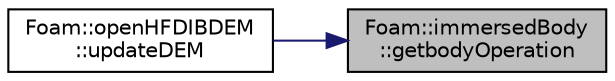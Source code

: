 digraph "Foam::immersedBody::getbodyOperation"
{
 // LATEX_PDF_SIZE
  edge [fontname="Helvetica",fontsize="10",labelfontname="Helvetica",labelfontsize="10"];
  node [fontname="Helvetica",fontsize="10",shape=record];
  rankdir="RL";
  Node1 [label="Foam::immersedBody\l::getbodyOperation",height=0.2,width=0.4,color="black", fillcolor="grey75", style="filled", fontcolor="black",tooltip=" "];
  Node1 -> Node2 [dir="back",color="midnightblue",fontsize="10",style="solid",fontname="Helvetica"];
  Node2 [label="Foam::openHFDIBDEM\l::updateDEM",height=0.2,width=0.4,color="black", fillcolor="white", style="filled",URL="$classFoam_1_1openHFDIBDEM.html#a631520a4cab61268624eada0bb3497f0",tooltip=" "];
}
